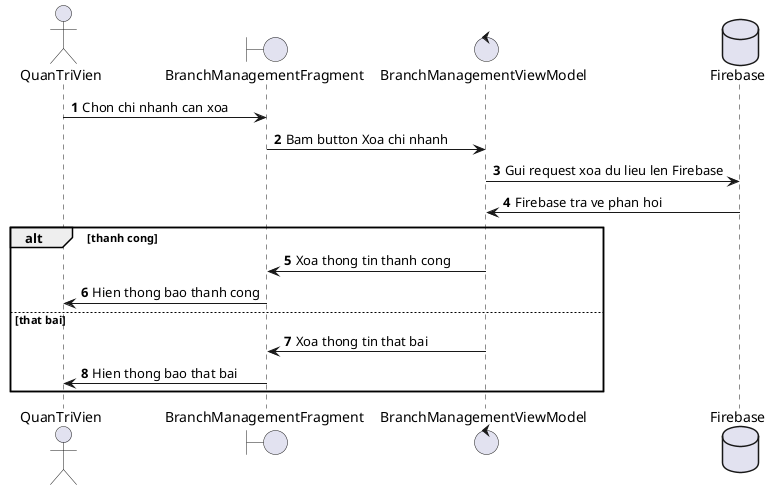 @startuml
'https://plantuml.com/sequence-diagram

autonumber

Actor QuanTriVien as nv
Boundary BranchManagementFragment as fragment
Control BranchManagementViewModel as viewModel
Database Firebase as firebase

nv -> fragment : Chon chi nhanh can xoa
fragment -> viewModel: Bam button Xoa chi nhanh
viewModel -> firebase: Gui request xoa du lieu len Firebase
firebase -> viewModel: Firebase tra ve phan hoi
alt thanh cong
    viewModel -> fragment: Xoa thong tin thanh cong
    fragment -> nv: Hien thong bao thanh cong
else that bai
    viewModel -> fragment: Xoa thong tin that bai
       fragment -> nv: Hien thong bao that bai
end
@enduml
